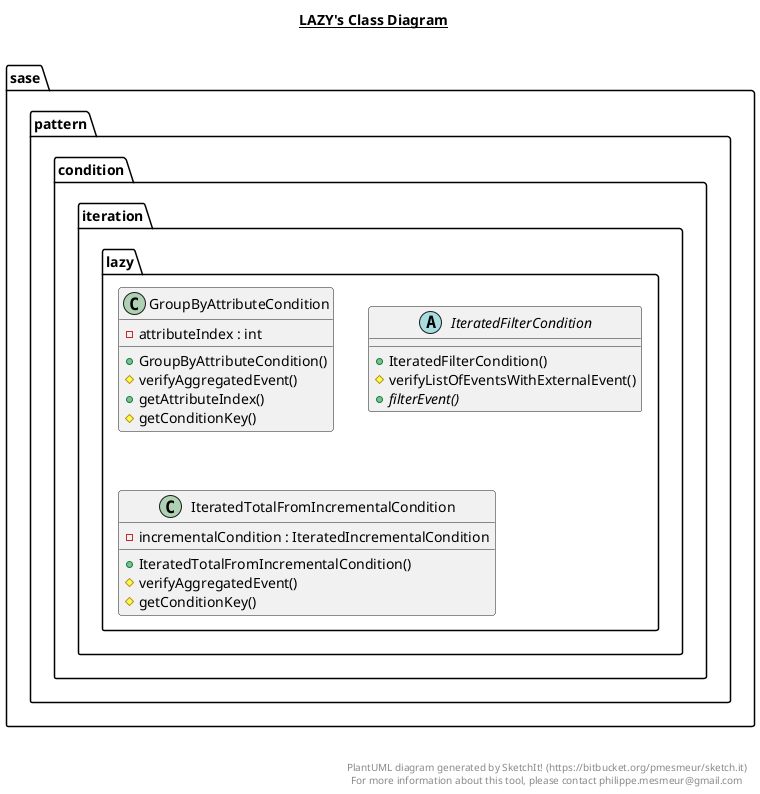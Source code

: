 @startuml

title __LAZY's Class Diagram__\n

  package sase.pattern {
    package sase.pattern.condition {
      package sase.pattern.condition.iteration {
        package sase.pattern.condition.iteration.lazy {
          class GroupByAttributeCondition {
              - attributeIndex : int
              + GroupByAttributeCondition()
              # verifyAggregatedEvent()
              + getAttributeIndex()
              # getConditionKey()
          }
        }
      }
    }
  }
  

  package sase.pattern {
    package sase.pattern.condition {
      package sase.pattern.condition.iteration {
        package sase.pattern.condition.iteration.lazy {
          abstract class IteratedFilterCondition {
              + IteratedFilterCondition()
              # verifyListOfEventsWithExternalEvent()
              {abstract} + filterEvent()
          }
        }
      }
    }
  }
  

  package sase.pattern {
    package sase.pattern.condition {
      package sase.pattern.condition.iteration {
        package sase.pattern.condition.iteration.lazy {
          class IteratedTotalFromIncrementalCondition {
              - incrementalCondition : IteratedIncrementalCondition
              + IteratedTotalFromIncrementalCondition()
              # verifyAggregatedEvent()
              # getConditionKey()
          }
        }
      }
    }
  }
  



right footer


PlantUML diagram generated by SketchIt! (https://bitbucket.org/pmesmeur/sketch.it)
For more information about this tool, please contact philippe.mesmeur@gmail.com
endfooter

@enduml
